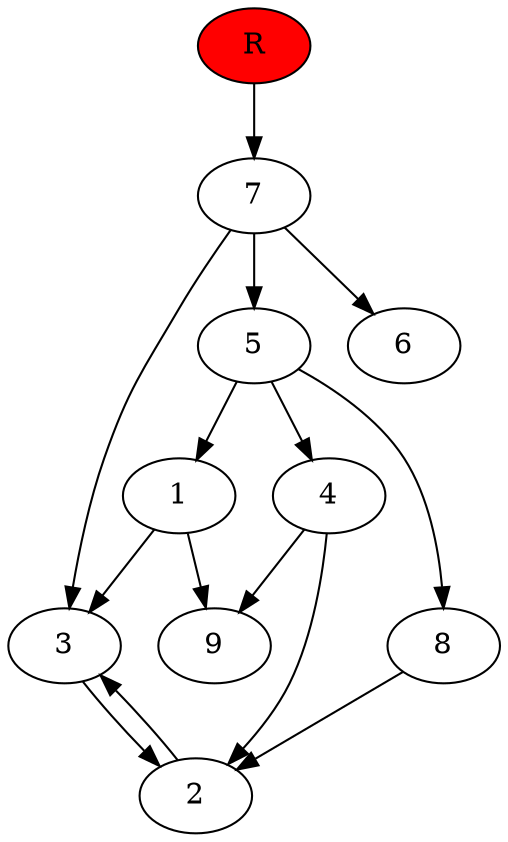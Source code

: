 digraph prb15565 {
	1
	2
	3
	4
	5
	6
	7
	8
	R [fillcolor="#ff0000" style=filled]
	1 -> 3
	1 -> 9
	2 -> 3
	3 -> 2
	4 -> 2
	4 -> 9
	5 -> 1
	5 -> 4
	5 -> 8
	7 -> 3
	7 -> 5
	7 -> 6
	8 -> 2
	R -> 7
}
